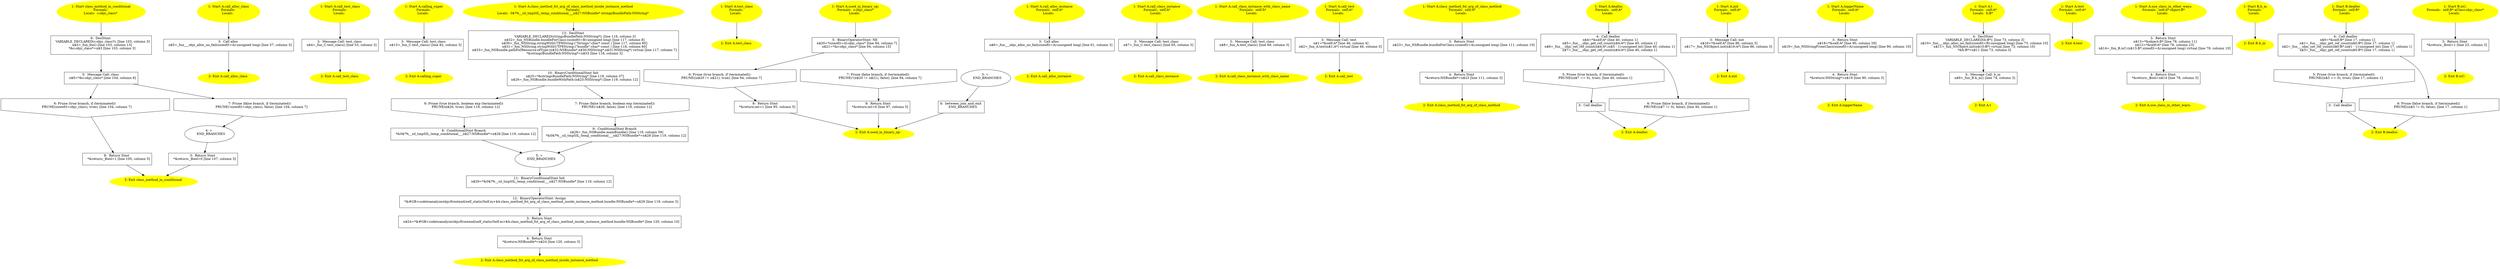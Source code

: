 /* @generated */
digraph cfg {
"class_method_in_conditional.2a19b0bd8eafdb32_1" [label="1: Start class_method_in_conditional\nFormals: \nLocals:  c:objc_class* \n  " color=yellow style=filled]
	

	 "class_method_in_conditional.2a19b0bd8eafdb32_1" -> "class_method_in_conditional.2a19b0bd8eafdb32_9" ;
"class_method_in_conditional.2a19b0bd8eafdb32_2" [label="2: Exit class_method_in_conditional \n  " color=yellow style=filled]
	

"class_method_in_conditional.2a19b0bd8eafdb32_3" [label="3:  Return Stmt \n   *&return:_Bool=0 [line 107, column 3]\n " shape="box"]
	

	 "class_method_in_conditional.2a19b0bd8eafdb32_3" -> "class_method_in_conditional.2a19b0bd8eafdb32_2" ;
"class_method_in_conditional.2a19b0bd8eafdb32_4" [label="4: + \n   END_BRANCHES\n " ]
	

	 "class_method_in_conditional.2a19b0bd8eafdb32_4" -> "class_method_in_conditional.2a19b0bd8eafdb32_3" ;
"class_method_in_conditional.2a19b0bd8eafdb32_5" [label="5:  Message Call: class \n   n$0=*&c:objc_class* [line 104, column 8]\n " shape="box"]
	

	 "class_method_in_conditional.2a19b0bd8eafdb32_5" -> "class_method_in_conditional.2a19b0bd8eafdb32_6" ;
	 "class_method_in_conditional.2a19b0bd8eafdb32_5" -> "class_method_in_conditional.2a19b0bd8eafdb32_7" ;
"class_method_in_conditional.2a19b0bd8eafdb32_6" [label="6: Prune (true branch, if (terminated)) \n   PRUNE(sizeof(t=objc_class), true); [line 104, column 7]\n " shape="invhouse"]
	

	 "class_method_in_conditional.2a19b0bd8eafdb32_6" -> "class_method_in_conditional.2a19b0bd8eafdb32_8" ;
"class_method_in_conditional.2a19b0bd8eafdb32_7" [label="7: Prune (false branch, if (terminated)) \n   PRUNE(!sizeof(t=objc_class), false); [line 104, column 7]\n " shape="invhouse"]
	

	 "class_method_in_conditional.2a19b0bd8eafdb32_7" -> "class_method_in_conditional.2a19b0bd8eafdb32_4" ;
"class_method_in_conditional.2a19b0bd8eafdb32_8" [label="8:  Return Stmt \n   *&return:_Bool=1 [line 105, column 5]\n " shape="box"]
	

	 "class_method_in_conditional.2a19b0bd8eafdb32_8" -> "class_method_in_conditional.2a19b0bd8eafdb32_2" ;
"class_method_in_conditional.2a19b0bd8eafdb32_9" [label="9:  DeclStmt \n   VARIABLE_DECLARED(c:objc_class*); [line 103, column 3]\n  n$3=_fun_foo() [line 103, column 13]\n  *&c:objc_class*=n$3 [line 103, column 3]\n " shape="box"]
	

	 "class_method_in_conditional.2a19b0bd8eafdb32_9" -> "class_method_in_conditional.2a19b0bd8eafdb32_5" ;
"call_alloc_class#A#[class].ad5ad169bfefdaf6_1" [label="1: Start A.call_alloc_class\nFormals: \nLocals:  \n  " color=yellow style=filled]
	

	 "call_alloc_class#A#[class].ad5ad169bfefdaf6_1" -> "call_alloc_class#A#[class].ad5ad169bfefdaf6_3" ;
"call_alloc_class#A#[class].ad5ad169bfefdaf6_2" [label="2: Exit A.call_alloc_class \n  " color=yellow style=filled]
	

"call_alloc_class#A#[class].ad5ad169bfefdaf6_3" [label="3:  Call alloc \n   n$5=_fun___objc_alloc_no_fail(sizeof(t=A):unsigned long) [line 57, column 3]\n " shape="box"]
	

	 "call_alloc_class#A#[class].ad5ad169bfefdaf6_3" -> "call_alloc_class#A#[class].ad5ad169bfefdaf6_2" ;
"call_test_class#A#[class].7405649a69db528a_1" [label="1: Start A.call_test_class\nFormals: \nLocals:  \n  " color=yellow style=filled]
	

	 "call_test_class#A#[class].7405649a69db528a_1" -> "call_test_class#A#[class].7405649a69db528a_3" ;
"call_test_class#A#[class].7405649a69db528a_2" [label="2: Exit A.call_test_class \n  " color=yellow style=filled]
	

"call_test_class#A#[class].7405649a69db528a_3" [label="3:  Message Call: test_class \n   n$4=_fun_C.test_class() [line 53, column 3]\n " shape="box"]
	

	 "call_test_class#A#[class].7405649a69db528a_3" -> "call_test_class#A#[class].7405649a69db528a_2" ;
"calling_super#A#[class].d5d1550005d53f32_1" [label="1: Start A.calling_super\nFormals: \nLocals:  \n  " color=yellow style=filled]
	

	 "calling_super#A#[class].d5d1550005d53f32_1" -> "calling_super#A#[class].d5d1550005d53f32_3" ;
"calling_super#A#[class].d5d1550005d53f32_2" [label="2: Exit A.calling_super \n  " color=yellow style=filled]
	

"calling_super#A#[class].d5d1550005d53f32_3" [label="3:  Message Call: test_class \n   n$15=_fun_C.test_class() [line 82, column 3]\n " shape="box"]
	

	 "calling_super#A#[class].d5d1550005d53f32_3" -> "calling_super#A#[class].d5d1550005d53f32_2" ;
"class_method_fst_arg_of_class_met.9ddf691765febed7_1" [label="1: Start A.class_method_fst_arg_of_class_method_inside_instance_method\nFormals: \nLocals:  0$?%__sil_tmpSIL_temp_conditional___n$27:NSBundle* stringsBundlePath:NSString* \n  " color=yellow style=filled]
	

	 "class_method_fst_arg_of_class_met.9ddf691765febed7_1" -> "class_method_fst_arg_of_class_met.9ddf691765febed7_13" ;
"class_method_fst_arg_of_class_met.9ddf691765febed7_2" [label="2: Exit A.class_method_fst_arg_of_class_method_inside_instance_method \n  " color=yellow style=filled]
	

"class_method_fst_arg_of_class_met.9ddf691765febed7_3" [label="3:  Return Stmt \n   n$24=*&#GB<codetoanalyze/objc/frontend/self_static/Self.m>$A.class_method_fst_arg_of_class_method_inside_instance_method.bundle:NSBundle* [line 120, column 10]\n " shape="box"]
	

	 "class_method_fst_arg_of_class_met.9ddf691765febed7_3" -> "class_method_fst_arg_of_class_met.9ddf691765febed7_4" ;
"class_method_fst_arg_of_class_met.9ddf691765febed7_4" [label="4:  Return Stmt \n   *&return:NSBundle*=n$24 [line 120, column 3]\n " shape="box"]
	

	 "class_method_fst_arg_of_class_met.9ddf691765febed7_4" -> "class_method_fst_arg_of_class_met.9ddf691765febed7_2" ;
"class_method_fst_arg_of_class_met.9ddf691765febed7_5" [label="5: + \n   END_BRANCHES\n " ]
	

	 "class_method_fst_arg_of_class_met.9ddf691765febed7_5" -> "class_method_fst_arg_of_class_met.9ddf691765febed7_11" ;
"class_method_fst_arg_of_class_met.9ddf691765febed7_6" [label="6: Prune (true branch, boolean exp (terminated)) \n   PRUNE(n$26, true); [line 119, column 12]\n " shape="invhouse"]
	

	 "class_method_fst_arg_of_class_met.9ddf691765febed7_6" -> "class_method_fst_arg_of_class_met.9ddf691765febed7_8" ;
"class_method_fst_arg_of_class_met.9ddf691765febed7_7" [label="7: Prune (false branch, boolean exp (terminated)) \n   PRUNE(!n$26, false); [line 119, column 12]\n " shape="invhouse"]
	

	 "class_method_fst_arg_of_class_met.9ddf691765febed7_7" -> "class_method_fst_arg_of_class_met.9ddf691765febed7_9" ;
"class_method_fst_arg_of_class_met.9ddf691765febed7_8" [label="8:  ConditionalStmt Branch \n   *&0$?%__sil_tmpSIL_temp_conditional___n$27:NSBundle*=n$26 [line 119, column 12]\n " shape="box"]
	

	 "class_method_fst_arg_of_class_met.9ddf691765febed7_8" -> "class_method_fst_arg_of_class_met.9ddf691765febed7_5" ;
"class_method_fst_arg_of_class_met.9ddf691765febed7_9" [label="9:  ConditionalStmt Branch \n   n$28=_fun_NSBundle.mainBundle() [line 119, column 59]\n  *&0$?%__sil_tmpSIL_temp_conditional___n$27:NSBundle*=n$28 [line 119, column 12]\n " shape="box"]
	

	 "class_method_fst_arg_of_class_met.9ddf691765febed7_9" -> "class_method_fst_arg_of_class_met.9ddf691765febed7_5" ;
"class_method_fst_arg_of_class_met.9ddf691765febed7_10" [label="10:  BinaryConditionalStmt Init \n   n$25=*&stringsBundlePath:NSString* [line 119, column 37]\n  n$26=_fun_NSBundle.bundleWithPath:(n$25:NSString*) [line 119, column 12]\n " shape="box"]
	

	 "class_method_fst_arg_of_class_met.9ddf691765febed7_10" -> "class_method_fst_arg_of_class_met.9ddf691765febed7_6" ;
	 "class_method_fst_arg_of_class_met.9ddf691765febed7_10" -> "class_method_fst_arg_of_class_met.9ddf691765febed7_7" ;
"class_method_fst_arg_of_class_met.9ddf691765febed7_11" [label="11:  BinaryConditionalStmt Init \n   n$29=*&0$?%__sil_tmpSIL_temp_conditional___n$27:NSBundle* [line 119, column 12]\n " shape="box"]
	

	 "class_method_fst_arg_of_class_met.9ddf691765febed7_11" -> "class_method_fst_arg_of_class_met.9ddf691765febed7_12" ;
"class_method_fst_arg_of_class_met.9ddf691765febed7_12" [label="12:  BinaryOperatorStmt: Assign \n   *&#GB<codetoanalyze/objc/frontend/self_static/Self.m>$A.class_method_fst_arg_of_class_method_inside_instance_method.bundle:NSBundle*=n$29 [line 119, column 3]\n " shape="box"]
	

	 "class_method_fst_arg_of_class_met.9ddf691765febed7_12" -> "class_method_fst_arg_of_class_met.9ddf691765febed7_3" ;
"class_method_fst_arg_of_class_met.9ddf691765febed7_13" [label="13:  DeclStmt \n   VARIABLE_DECLARED(stringsBundlePath:NSString*); [line 116, column 3]\n  n$32=_fun_NSBundle.bundleForClass:(sizeof(t=B):unsigned long) [line 117, column 8]\n  n$30=_fun_NSString.stringWithUTF8String:(\"Strings\":char* const ) [line 117, column 60]\n  n$31=_fun_NSString.stringWithUTF8String:(\"bundle\":char* const ) [line 118, column 60]\n  n$33=_fun_NSBundle.pathForResource:ofType:(n$32:NSBundle*,n$30:NSString*,n$31:NSString*) virtual [line 117, column 7]\n  *&stringsBundlePath:NSString*=n$33 [line 116, column 3]\n " shape="box"]
	

	 "class_method_fst_arg_of_class_met.9ddf691765febed7_13" -> "class_method_fst_arg_of_class_met.9ddf691765febed7_10" ;
"test_class#A#[class].eca678ace24c19fb_1" [label="1: Start A.test_class\nFormals: \nLocals:  \n  " color=yellow style=filled]
	

	 "test_class#A#[class].eca678ace24c19fb_1" -> "test_class#A#[class].eca678ace24c19fb_2" ;
"test_class#A#[class].eca678ace24c19fb_2" [label="2: Exit A.test_class \n  " color=yellow style=filled]
	

"used_in_binary_op:#A(struct objc_.f6bebf72c8be64fe_1" [label="1: Start A.used_in_binary_op:\nFormals:  c:objc_class*\nLocals:  \n  " color=yellow style=filled]
	

	 "used_in_binary_op:#A(struct objc_.f6bebf72c8be64fe_1" -> "used_in_binary_op:#A(struct objc_.f6bebf72c8be64fe_5" ;
"used_in_binary_op:#A(struct objc_.f6bebf72c8be64fe_2" [label="2: Exit A.used_in_binary_op: \n  " color=yellow style=filled]
	

"used_in_binary_op:#A(struct objc_.f6bebf72c8be64fe_3" [label="3: + \n   END_BRANCHES\n " ]
	

	 "used_in_binary_op:#A(struct objc_.f6bebf72c8be64fe_3" -> "used_in_binary_op:#A(struct objc_.f6bebf72c8be64fe_4" ;
"used_in_binary_op:#A(struct objc_.f6bebf72c8be64fe_4" [label="4:  between_join_and_exit \n   END_BRANCHES\n " shape="box"]
	

	 "used_in_binary_op:#A(struct objc_.f6bebf72c8be64fe_4" -> "used_in_binary_op:#A(struct objc_.f6bebf72c8be64fe_2" ;
"used_in_binary_op:#A(struct objc_.f6bebf72c8be64fe_5" [label="5:  BinaryOperatorStmt: NE \n   n$20=*sizeof(t=A):objc_class* [line 94, column 7]\n  n$21=*&c:objc_class* [line 94, column 15]\n " shape="box"]
	

	 "used_in_binary_op:#A(struct objc_.f6bebf72c8be64fe_5" -> "used_in_binary_op:#A(struct objc_.f6bebf72c8be64fe_6" ;
	 "used_in_binary_op:#A(struct objc_.f6bebf72c8be64fe_5" -> "used_in_binary_op:#A(struct objc_.f6bebf72c8be64fe_7" ;
"used_in_binary_op:#A(struct objc_.f6bebf72c8be64fe_6" [label="6: Prune (true branch, if (terminated)) \n   PRUNE((n$20 != n$21), true); [line 94, column 7]\n " shape="invhouse"]
	

	 "used_in_binary_op:#A(struct objc_.f6bebf72c8be64fe_6" -> "used_in_binary_op:#A(struct objc_.f6bebf72c8be64fe_8" ;
"used_in_binary_op:#A(struct objc_.f6bebf72c8be64fe_7" [label="7: Prune (false branch, if (terminated)) \n   PRUNE(!(n$20 != n$21), false); [line 94, column 7]\n " shape="invhouse"]
	

	 "used_in_binary_op:#A(struct objc_.f6bebf72c8be64fe_7" -> "used_in_binary_op:#A(struct objc_.f6bebf72c8be64fe_9" ;
"used_in_binary_op:#A(struct objc_.f6bebf72c8be64fe_8" [label="8:  Return Stmt \n   *&return:int=1 [line 95, column 5]\n " shape="box"]
	

	 "used_in_binary_op:#A(struct objc_.f6bebf72c8be64fe_8" -> "used_in_binary_op:#A(struct objc_.f6bebf72c8be64fe_2" ;
"used_in_binary_op:#A(struct objc_.f6bebf72c8be64fe_9" [label="9:  Return Stmt \n   *&return:int=0 [line 97, column 5]\n " shape="box"]
	

	 "used_in_binary_op:#A(struct objc_.f6bebf72c8be64fe_9" -> "used_in_binary_op:#A(struct objc_.f6bebf72c8be64fe_2" ;
"call_alloc_instance#A#[instance].38797791774ded3f_1" [label="1: Start A.call_alloc_instance\nFormals:  self:A*\nLocals:  \n  " color=yellow style=filled]
	

	 "call_alloc_instance#A#[instance].38797791774ded3f_1" -> "call_alloc_instance#A#[instance].38797791774ded3f_3" ;
"call_alloc_instance#A#[instance].38797791774ded3f_2" [label="2: Exit A.call_alloc_instance \n  " color=yellow style=filled]
	

"call_alloc_instance#A#[instance].38797791774ded3f_3" [label="3:  Call alloc \n   n$6=_fun___objc_alloc_no_fail(sizeof(t=A):unsigned long) [line 61, column 3]\n " shape="box"]
	

	 "call_alloc_instance#A#[instance].38797791774ded3f_3" -> "call_alloc_instance#A#[instance].38797791774ded3f_2" ;
"call_class_instance#A#[instance].55e5829362abaa91_1" [label="1: Start A.call_class_instance\nFormals:  self:A*\nLocals:  \n  " color=yellow style=filled]
	

	 "call_class_instance#A#[instance].55e5829362abaa91_1" -> "call_class_instance#A#[instance].55e5829362abaa91_3" ;
"call_class_instance#A#[instance].55e5829362abaa91_2" [label="2: Exit A.call_class_instance \n  " color=yellow style=filled]
	

"call_class_instance#A#[instance].55e5829362abaa91_3" [label="3:  Message Call: test_class \n   n$7=_fun_C.test_class() [line 65, column 3]\n " shape="box"]
	

	 "call_class_instance#A#[instance].55e5829362abaa91_3" -> "call_class_instance#A#[instance].55e5829362abaa91_2" ;
"call_class_instance_with_class_na.b24af309449f4307_1" [label="1: Start A.call_class_instance_with_class_name\nFormals:  self:A*\nLocals:  \n  " color=yellow style=filled]
	

	 "call_class_instance_with_class_na.b24af309449f4307_1" -> "call_class_instance_with_class_na.b24af309449f4307_3" ;
"call_class_instance_with_class_na.b24af309449f4307_2" [label="2: Exit A.call_class_instance_with_class_name \n  " color=yellow style=filled]
	

"call_class_instance_with_class_na.b24af309449f4307_3" [label="3:  Message Call: test_class \n   n$8=_fun_A.test_class() [line 69, column 3]\n " shape="box"]
	

	 "call_class_instance_with_class_na.b24af309449f4307_3" -> "call_class_instance_with_class_na.b24af309449f4307_2" ;
"call_test#A#[instance].2e77def1a66dfbe3_1" [label="1: Start A.call_test\nFormals:  self:A*\nLocals:  \n  " color=yellow style=filled]
	

	 "call_test#A#[instance].2e77def1a66dfbe3_1" -> "call_test#A#[instance].2e77def1a66dfbe3_3" ;
"call_test#A#[instance].2e77def1a66dfbe3_2" [label="2: Exit A.call_test \n  " color=yellow style=filled]
	

"call_test#A#[instance].2e77def1a66dfbe3_3" [label="3:  Message Call: test \n   n$1=*&self:A* [line 46, column 4]\n  n$2=_fun_A.test(n$1:A*) virtual [line 46, column 3]\n " shape="box"]
	

	 "call_test#A#[instance].2e77def1a66dfbe3_3" -> "call_test#A#[instance].2e77def1a66dfbe3_2" ;
"class_method_fst_arg_of_class_met.e3acd68e7d97ea4a_1" [label="1: Start A.class_method_fst_arg_of_class_method\nFormals:  self:A*\nLocals:  \n  " color=yellow style=filled]
	

	 "class_method_fst_arg_of_class_met.e3acd68e7d97ea4a_1" -> "class_method_fst_arg_of_class_met.e3acd68e7d97ea4a_3" ;
"class_method_fst_arg_of_class_met.e3acd68e7d97ea4a_2" [label="2: Exit A.class_method_fst_arg_of_class_method \n  " color=yellow style=filled]
	

"class_method_fst_arg_of_class_met.e3acd68e7d97ea4a_3" [label="3:  Return Stmt \n   n$23=_fun_NSBundle.bundleForClass:(sizeof(t=A):unsigned long) [line 111, column 10]\n " shape="box"]
	

	 "class_method_fst_arg_of_class_met.e3acd68e7d97ea4a_3" -> "class_method_fst_arg_of_class_met.e3acd68e7d97ea4a_4" ;
"class_method_fst_arg_of_class_met.e3acd68e7d97ea4a_4" [label="4:  Return Stmt \n   *&return:NSBundle*=n$23 [line 111, column 3]\n " shape="box"]
	

	 "class_method_fst_arg_of_class_met.e3acd68e7d97ea4a_4" -> "class_method_fst_arg_of_class_met.e3acd68e7d97ea4a_2" ;
"dealloc#A#[instance].cb1004dc8428c0dc_1" [label="1: Start A.dealloc\nFormals:  self:A*\nLocals:  \n  " color=yellow style=filled]
	

	 "dealloc#A#[instance].cb1004dc8428c0dc_1" -> "dealloc#A#[instance].cb1004dc8428c0dc_4" ;
"dealloc#A#[instance].cb1004dc8428c0dc_2" [label="2: Exit A.dealloc \n  " color=yellow style=filled]
	

"dealloc#A#[instance].cb1004dc8428c0dc_3" [label="3:  Call dealloc \n  " shape="box"]
	

	 "dealloc#A#[instance].cb1004dc8428c0dc_3" -> "dealloc#A#[instance].cb1004dc8428c0dc_2" ;
"dealloc#A#[instance].cb1004dc8428c0dc_4" [label="4:  Call dealloc \n   n$4=*&self:A* [line 40, column 1]\n  n$5=_fun___objc_get_ref_count(n$4:A*) [line 40, column 1]\n  n$6=_fun___objc_set_ref_count(n$4:A*,(n$5 - 1):unsigned int) [line 40, column 1]\n  n$7=_fun___objc_get_ref_count(n$4:A*) [line 40, column 1]\n " shape="box"]
	

	 "dealloc#A#[instance].cb1004dc8428c0dc_4" -> "dealloc#A#[instance].cb1004dc8428c0dc_5" ;
	 "dealloc#A#[instance].cb1004dc8428c0dc_4" -> "dealloc#A#[instance].cb1004dc8428c0dc_6" ;
"dealloc#A#[instance].cb1004dc8428c0dc_5" [label="5: Prune (true branch, if (terminated)) \n   PRUNE((n$7 == 0), true); [line 40, column 1]\n " shape="invhouse"]
	

	 "dealloc#A#[instance].cb1004dc8428c0dc_5" -> "dealloc#A#[instance].cb1004dc8428c0dc_3" ;
"dealloc#A#[instance].cb1004dc8428c0dc_6" [label="6: Prune (false branch, if (terminated)) \n   PRUNE((n$7 != 0), false); [line 40, column 1]\n " shape="invhouse"]
	

	 "dealloc#A#[instance].cb1004dc8428c0dc_6" -> "dealloc#A#[instance].cb1004dc8428c0dc_2" ;
"init#A#[instance].08369806451ed9b1_1" [label="1: Start A.init\nFormals:  self:A*\nLocals:  \n  " color=yellow style=filled]
	

	 "init#A#[instance].08369806451ed9b1_1" -> "init#A#[instance].08369806451ed9b1_3" ;
"init#A#[instance].08369806451ed9b1_2" [label="2: Exit A.init \n  " color=yellow style=filled]
	

"init#A#[instance].08369806451ed9b1_3" [label="3:  Message Call: init \n   n$16=*&self:A* [line 86, column 3]\n  n$17=_fun_NSObject.init(n$16:A*) [line 86, column 3]\n " shape="box"]
	

	 "init#A#[instance].08369806451ed9b1_3" -> "init#A#[instance].08369806451ed9b1_2" ;
"loggerName#A#[instance].0134c8e794cdf775_1" [label="1: Start A.loggerName\nFormals:  self:A*\nLocals:  \n  " color=yellow style=filled]
	

	 "loggerName#A#[instance].0134c8e794cdf775_1" -> "loggerName#A#[instance].0134c8e794cdf775_3" ;
"loggerName#A#[instance].0134c8e794cdf775_2" [label="2: Exit A.loggerName \n  " color=yellow style=filled]
	

"loggerName#A#[instance].0134c8e794cdf775_3" [label="3:  Return Stmt \n   n$18=*&self:A* [line 90, column 29]\n  n$19=_fun_NSStringFromClass(sizeof(t=A):unsigned long) [line 90, column 10]\n " shape="box"]
	

	 "loggerName#A#[instance].0134c8e794cdf775_3" -> "loggerName#A#[instance].0134c8e794cdf775_4" ;
"loggerName#A#[instance].0134c8e794cdf775_4" [label="4:  Return Stmt \n   *&return:NSString*=n$19 [line 90, column 3]\n " shape="box"]
	

	 "loggerName#A#[instance].0134c8e794cdf775_4" -> "loggerName#A#[instance].0134c8e794cdf775_2" ;
"t#A#[instance].6db0b99001faa91a_1" [label="1: Start A.t\nFormals:  self:A*\nLocals:  b:B* \n  " color=yellow style=filled]
	

	 "t#A#[instance].6db0b99001faa91a_1" -> "t#A#[instance].6db0b99001faa91a_4" ;
"t#A#[instance].6db0b99001faa91a_2" [label="2: Exit A.t \n  " color=yellow style=filled]
	

"t#A#[instance].6db0b99001faa91a_3" [label="3:  Message Call: b_m \n   n$9=_fun_B.b_m() [line 74, column 3]\n " shape="box"]
	

	 "t#A#[instance].6db0b99001faa91a_3" -> "t#A#[instance].6db0b99001faa91a_2" ;
"t#A#[instance].6db0b99001faa91a_4" [label="4:  DeclStmt \n   VARIABLE_DECLARED(b:B*); [line 73, column 3]\n  n$10=_fun___objc_alloc_no_fail(sizeof(t=B):unsigned long) [line 73, column 10]\n  n$11=_fun_NSObject.init(n$10:B*) virtual [line 73, column 10]\n  *&b:B*=n$11 [line 73, column 3]\n " shape="box"]
	

	 "t#A#[instance].6db0b99001faa91a_4" -> "t#A#[instance].6db0b99001faa91a_3" ;
"test#A#[instance].761a478ca06d7ba2_1" [label="1: Start A.test\nFormals:  self:A*\nLocals:  \n  " color=yellow style=filled]
	

	 "test#A#[instance].761a478ca06d7ba2_1" -> "test#A#[instance].761a478ca06d7ba2_2" ;
"test#A#[instance].761a478ca06d7ba2_2" [label="2: Exit A.test \n  " color=yellow style=filled]
	

"use_class_in_other_ways:#A(class .e38f4d2ebf991f46_1" [label="1: Start A.use_class_in_other_ways:\nFormals:  self:A* object:B*\nLocals:  \n  " color=yellow style=filled]
	

	 "use_class_in_other_ways:#A(class .e38f4d2ebf991f46_1" -> "use_class_in_other_ways:#A(class .e38f4d2ebf991f46_3" ;
"use_class_in_other_ways:#A(class .e38f4d2ebf991f46_2" [label="2: Exit A.use_class_in_other_ways: \n  " color=yellow style=filled]
	

"use_class_in_other_ways:#A(class .e38f4d2ebf991f46_3" [label="3:  Return Stmt \n   n$13=*&object:B* [line 78, column 11]\n  n$12=*&self:A* [line 78, column 23]\n  n$14=_fun_B.isC:(n$13:B*,sizeof(t=A):unsigned long) virtual [line 78, column 10]\n " shape="box"]
	

	 "use_class_in_other_ways:#A(class .e38f4d2ebf991f46_3" -> "use_class_in_other_ways:#A(class .e38f4d2ebf991f46_4" ;
"use_class_in_other_ways:#A(class .e38f4d2ebf991f46_4" [label="4:  Return Stmt \n   *&return:_Bool=n$14 [line 78, column 3]\n " shape="box"]
	

	 "use_class_in_other_ways:#A(class .e38f4d2ebf991f46_4" -> "use_class_in_other_ways:#A(class .e38f4d2ebf991f46_2" ;
"b_m#B#[class].6fa10ef1df76b523_1" [label="1: Start B.b_m\nFormals: \nLocals:  \n  " color=yellow style=filled]
	

	 "b_m#B#[class].6fa10ef1df76b523_1" -> "b_m#B#[class].6fa10ef1df76b523_2" ;
"b_m#B#[class].6fa10ef1df76b523_2" [label="2: Exit B.b_m \n  " color=yellow style=filled]
	

"dealloc#B#[instance].62d516b6d74de70c_1" [label="1: Start B.dealloc\nFormals:  self:B*\nLocals:  \n  " color=yellow style=filled]
	

	 "dealloc#B#[instance].62d516b6d74de70c_1" -> "dealloc#B#[instance].62d516b6d74de70c_4" ;
"dealloc#B#[instance].62d516b6d74de70c_2" [label="2: Exit B.dealloc \n  " color=yellow style=filled]
	

"dealloc#B#[instance].62d516b6d74de70c_3" [label="3:  Call dealloc \n  " shape="box"]
	

	 "dealloc#B#[instance].62d516b6d74de70c_3" -> "dealloc#B#[instance].62d516b6d74de70c_2" ;
"dealloc#B#[instance].62d516b6d74de70c_4" [label="4:  Call dealloc \n   n$0=*&self:B* [line 17, column 1]\n  n$1=_fun___objc_get_ref_count(n$0:B*) [line 17, column 1]\n  n$2=_fun___objc_set_ref_count(n$0:B*,(n$1 - 1):unsigned int) [line 17, column 1]\n  n$3=_fun___objc_get_ref_count(n$0:B*) [line 17, column 1]\n " shape="box"]
	

	 "dealloc#B#[instance].62d516b6d74de70c_4" -> "dealloc#B#[instance].62d516b6d74de70c_5" ;
	 "dealloc#B#[instance].62d516b6d74de70c_4" -> "dealloc#B#[instance].62d516b6d74de70c_6" ;
"dealloc#B#[instance].62d516b6d74de70c_5" [label="5: Prune (true branch, if (terminated)) \n   PRUNE((n$3 == 0), true); [line 17, column 1]\n " shape="invhouse"]
	

	 "dealloc#B#[instance].62d516b6d74de70c_5" -> "dealloc#B#[instance].62d516b6d74de70c_3" ;
"dealloc#B#[instance].62d516b6d74de70c_6" [label="6: Prune (false branch, if (terminated)) \n   PRUNE((n$3 != 0), false); [line 17, column 1]\n " shape="invhouse"]
	

	 "dealloc#B#[instance].62d516b6d74de70c_6" -> "dealloc#B#[instance].62d516b6d74de70c_2" ;
"isC:#B(struct objc_class)#[instan.9344200bb344f8be_1" [label="1: Start B.isC:\nFormals:  self:B* aClass:objc_class*\nLocals:  \n  " color=yellow style=filled]
	

	 "isC:#B(struct objc_class)#[instan.9344200bb344f8be_1" -> "isC:#B(struct objc_class)#[instan.9344200bb344f8be_3" ;
"isC:#B(struct objc_class)#[instan.9344200bb344f8be_2" [label="2: Exit B.isC: \n  " color=yellow style=filled]
	

"isC:#B(struct objc_class)#[instan.9344200bb344f8be_3" [label="3:  Return Stmt \n   *&return:_Bool=1 [line 23, column 3]\n " shape="box"]
	

	 "isC:#B(struct objc_class)#[instan.9344200bb344f8be_3" -> "isC:#B(struct objc_class)#[instan.9344200bb344f8be_2" ;
}
